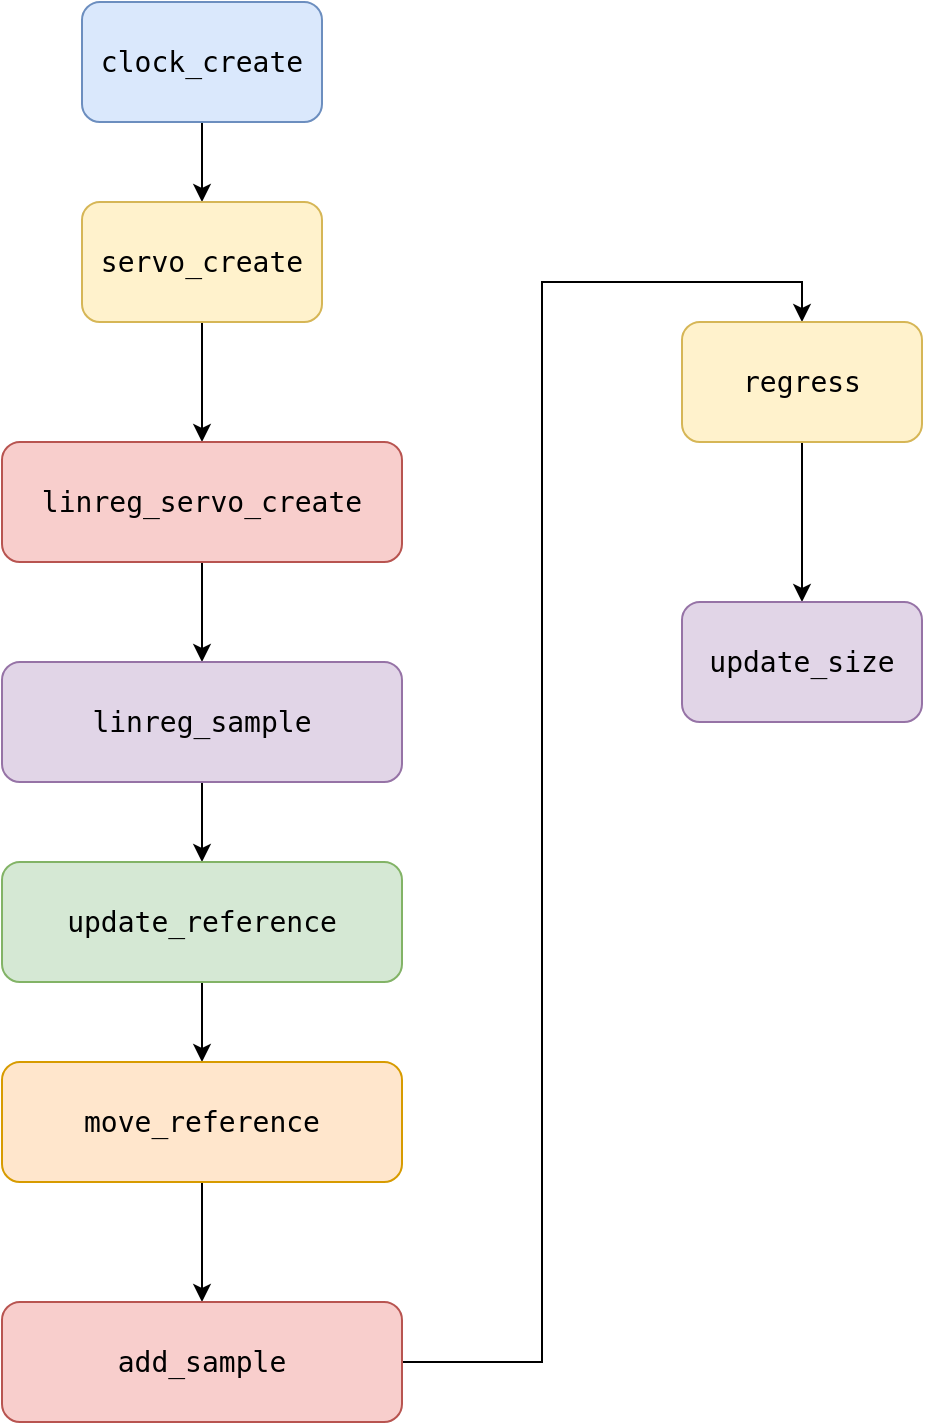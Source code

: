 <mxfile version="14.8.4" type="github">
  <diagram id="0e4Jp00zzM7mLS0odbhh" name="Page-1">
    <mxGraphModel dx="1552" dy="1620" grid="1" gridSize="10" guides="1" tooltips="1" connect="1" arrows="1" fold="1" page="1" pageScale="1" pageWidth="850" pageHeight="1100" math="0" shadow="0">
      <root>
        <mxCell id="0" />
        <mxCell id="1" parent="0" />
        <mxCell id="90cAt32pgILxvTnnY0bB-4" style="edgeStyle=orthogonalEdgeStyle;rounded=0;orthogonalLoop=1;jettySize=auto;html=1;entryX=0.5;entryY=0;entryDx=0;entryDy=0;" edge="1" parent="1" source="90cAt32pgILxvTnnY0bB-1" target="90cAt32pgILxvTnnY0bB-3">
          <mxGeometry relative="1" as="geometry" />
        </mxCell>
        <mxCell id="90cAt32pgILxvTnnY0bB-1" value="&lt;div style=&quot;font-family: &amp;#34;droid sans mono&amp;#34; , &amp;#34;monospace&amp;#34; , monospace , &amp;#34;droid sans fallback&amp;#34; ; font-weight: normal ; font-size: 14px ; line-height: 19px&quot;&gt;&lt;div&gt;&lt;span style=&quot;background-color: transparent&quot;&gt;clock_create&lt;/span&gt;&lt;/div&gt;&lt;/div&gt;" style="rounded=1;whiteSpace=wrap;html=1;fillColor=#dae8fc;strokeColor=#6c8ebf;" vertex="1" parent="1">
          <mxGeometry x="-220" y="160" width="120" height="60" as="geometry" />
        </mxCell>
        <mxCell id="90cAt32pgILxvTnnY0bB-7" style="edgeStyle=orthogonalEdgeStyle;rounded=0;orthogonalLoop=1;jettySize=auto;html=1;" edge="1" parent="1" source="90cAt32pgILxvTnnY0bB-3" target="90cAt32pgILxvTnnY0bB-6">
          <mxGeometry relative="1" as="geometry" />
        </mxCell>
        <mxCell id="90cAt32pgILxvTnnY0bB-3" value="&lt;div style=&quot;font-family: &amp;#34;droid sans mono&amp;#34; , &amp;#34;monospace&amp;#34; , monospace , &amp;#34;droid sans fallback&amp;#34; ; font-weight: normal ; font-size: 14px ; line-height: 19px&quot;&gt;&lt;div&gt;&lt;span style=&quot;background-color: transparent&quot;&gt;servo_create&lt;/span&gt;&lt;/div&gt;&lt;/div&gt;" style="rounded=1;whiteSpace=wrap;html=1;fillColor=#fff2cc;strokeColor=#d6b656;" vertex="1" parent="1">
          <mxGeometry x="-220" y="260" width="120" height="60" as="geometry" />
        </mxCell>
        <mxCell id="90cAt32pgILxvTnnY0bB-10" style="edgeStyle=orthogonalEdgeStyle;rounded=0;orthogonalLoop=1;jettySize=auto;html=1;" edge="1" parent="1" source="90cAt32pgILxvTnnY0bB-6" target="90cAt32pgILxvTnnY0bB-9">
          <mxGeometry relative="1" as="geometry" />
        </mxCell>
        <mxCell id="90cAt32pgILxvTnnY0bB-6" value="&lt;div style=&quot;font-family: &amp;#34;droid sans mono&amp;#34; , &amp;#34;monospace&amp;#34; , monospace , &amp;#34;droid sans fallback&amp;#34; ; font-weight: normal ; font-size: 14px ; line-height: 19px&quot;&gt;&lt;div&gt;&lt;span style=&quot;background-color: transparent&quot;&gt;linreg_servo_create&lt;/span&gt;&lt;/div&gt;&lt;/div&gt;" style="rounded=1;whiteSpace=wrap;html=1;fillColor=#f8cecc;strokeColor=#b85450;" vertex="1" parent="1">
          <mxGeometry x="-260" y="380" width="200" height="60" as="geometry" />
        </mxCell>
        <mxCell id="90cAt32pgILxvTnnY0bB-16" style="edgeStyle=orthogonalEdgeStyle;rounded=0;orthogonalLoop=1;jettySize=auto;html=1;" edge="1" parent="1" source="90cAt32pgILxvTnnY0bB-9" target="90cAt32pgILxvTnnY0bB-13">
          <mxGeometry relative="1" as="geometry" />
        </mxCell>
        <mxCell id="90cAt32pgILxvTnnY0bB-9" value="&lt;div style=&quot;font-family: &amp;#34;droid sans mono&amp;#34; , &amp;#34;monospace&amp;#34; , monospace , &amp;#34;droid sans fallback&amp;#34; ; font-weight: normal ; font-size: 14px ; line-height: 19px&quot;&gt;&lt;div&gt;&lt;span style=&quot;background-color: transparent&quot;&gt;linreg_sample&lt;/span&gt;&lt;/div&gt;&lt;/div&gt;" style="rounded=1;whiteSpace=wrap;html=1;fillColor=#e1d5e7;strokeColor=#9673a6;" vertex="1" parent="1">
          <mxGeometry x="-260" y="490" width="200" height="60" as="geometry" />
        </mxCell>
        <mxCell id="90cAt32pgILxvTnnY0bB-17" style="edgeStyle=orthogonalEdgeStyle;rounded=0;orthogonalLoop=1;jettySize=auto;html=1;entryX=0.5;entryY=0;entryDx=0;entryDy=0;" edge="1" parent="1" source="90cAt32pgILxvTnnY0bB-13" target="90cAt32pgILxvTnnY0bB-15">
          <mxGeometry relative="1" as="geometry" />
        </mxCell>
        <mxCell id="90cAt32pgILxvTnnY0bB-13" value="&lt;div style=&quot;font-family: &amp;#34;droid sans mono&amp;#34; , &amp;#34;monospace&amp;#34; , monospace , &amp;#34;droid sans fallback&amp;#34; ; font-weight: normal ; font-size: 14px ; line-height: 19px&quot;&gt;&lt;div&gt;&lt;span style=&quot;background-color: transparent&quot;&gt;update_reference&lt;/span&gt;&lt;/div&gt;&lt;/div&gt;" style="rounded=1;whiteSpace=wrap;html=1;fillColor=#d5e8d4;strokeColor=#82b366;" vertex="1" parent="1">
          <mxGeometry x="-260" y="590" width="200" height="60" as="geometry" />
        </mxCell>
        <mxCell id="90cAt32pgILxvTnnY0bB-19" style="edgeStyle=orthogonalEdgeStyle;rounded=0;orthogonalLoop=1;jettySize=auto;html=1;entryX=0.5;entryY=0;entryDx=0;entryDy=0;" edge="1" parent="1" source="90cAt32pgILxvTnnY0bB-15" target="90cAt32pgILxvTnnY0bB-18">
          <mxGeometry relative="1" as="geometry" />
        </mxCell>
        <mxCell id="90cAt32pgILxvTnnY0bB-15" value="&lt;div&gt;&lt;div style=&quot;font-family: &amp;#34;droid sans mono&amp;#34; , &amp;#34;monospace&amp;#34; , monospace , &amp;#34;droid sans fallback&amp;#34; ; font-weight: normal ; font-size: 14px ; line-height: 19px&quot;&gt;&lt;div&gt;&lt;span style=&quot;background-color: transparent&quot;&gt;move_reference&lt;/span&gt;&lt;/div&gt;&lt;/div&gt;&lt;/div&gt;" style="rounded=1;whiteSpace=wrap;html=1;fillColor=#ffe6cc;strokeColor=#d79b00;" vertex="1" parent="1">
          <mxGeometry x="-260" y="690" width="200" height="60" as="geometry" />
        </mxCell>
        <mxCell id="90cAt32pgILxvTnnY0bB-21" style="edgeStyle=orthogonalEdgeStyle;rounded=0;orthogonalLoop=1;jettySize=auto;html=1;entryX=0.5;entryY=0;entryDx=0;entryDy=0;" edge="1" parent="1" source="90cAt32pgILxvTnnY0bB-18" target="90cAt32pgILxvTnnY0bB-20">
          <mxGeometry relative="1" as="geometry" />
        </mxCell>
        <mxCell id="90cAt32pgILxvTnnY0bB-18" value="&lt;div style=&quot;font-family: &amp;#34;droid sans mono&amp;#34; , &amp;#34;monospace&amp;#34; , monospace , &amp;#34;droid sans fallback&amp;#34; ; font-weight: normal ; font-size: 14px ; line-height: 19px&quot;&gt;&lt;div&gt;&lt;span style=&quot;background-color: transparent&quot;&gt;add_sample&lt;/span&gt;&lt;/div&gt;&lt;/div&gt;" style="rounded=1;whiteSpace=wrap;html=1;fillColor=#f8cecc;strokeColor=#b85450;" vertex="1" parent="1">
          <mxGeometry x="-260" y="810" width="200" height="60" as="geometry" />
        </mxCell>
        <mxCell id="90cAt32pgILxvTnnY0bB-24" style="edgeStyle=orthogonalEdgeStyle;rounded=0;orthogonalLoop=1;jettySize=auto;html=1;exitX=0.5;exitY=1;exitDx=0;exitDy=0;" edge="1" parent="1" source="90cAt32pgILxvTnnY0bB-20" target="90cAt32pgILxvTnnY0bB-22">
          <mxGeometry relative="1" as="geometry" />
        </mxCell>
        <mxCell id="90cAt32pgILxvTnnY0bB-20" value="&lt;div style=&quot;font-family: &amp;#34;droid sans mono&amp;#34; , &amp;#34;monospace&amp;#34; , monospace , &amp;#34;droid sans fallback&amp;#34; ; font-weight: normal ; font-size: 14px ; line-height: 19px&quot;&gt;&lt;div&gt;&lt;span style=&quot;background-color: transparent&quot;&gt;regress&lt;/span&gt;&lt;/div&gt;&lt;/div&gt;" style="rounded=1;whiteSpace=wrap;html=1;fillColor=#fff2cc;strokeColor=#d6b656;" vertex="1" parent="1">
          <mxGeometry x="80" y="320" width="120" height="60" as="geometry" />
        </mxCell>
        <mxCell id="90cAt32pgILxvTnnY0bB-22" value="&lt;div style=&quot;font-family: &amp;#34;droid sans mono&amp;#34; , &amp;#34;monospace&amp;#34; , monospace , &amp;#34;droid sans fallback&amp;#34; ; font-weight: normal ; font-size: 14px ; line-height: 19px&quot;&gt;&lt;div&gt;&lt;span style=&quot;background-color: transparent&quot;&gt;update_size&lt;/span&gt;&lt;/div&gt;&lt;/div&gt;" style="rounded=1;whiteSpace=wrap;html=1;fillColor=#e1d5e7;strokeColor=#9673a6;" vertex="1" parent="1">
          <mxGeometry x="80" y="460" width="120" height="60" as="geometry" />
        </mxCell>
      </root>
    </mxGraphModel>
  </diagram>
</mxfile>
